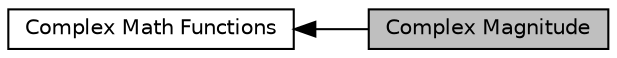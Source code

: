 digraph "Complex Magnitude"
{
  edge [fontname="Helvetica",fontsize="10",labelfontname="Helvetica",labelfontsize="10"];
  node [fontname="Helvetica",fontsize="10",shape=record];
  rankdir=LR;
  Node1 [label="Complex Math Functions",height=0.2,width=0.4,color="black", fillcolor="white", style="filled",URL="$group__group_cmplx_math.html",tooltip="This set of functions operates on complex data vectors. "];
  Node0 [label="Complex Magnitude",height=0.2,width=0.4,color="black", fillcolor="grey75", style="filled", fontcolor="black"];
  Node1->Node0 [shape=plaintext, dir="back", style="solid"];
}
